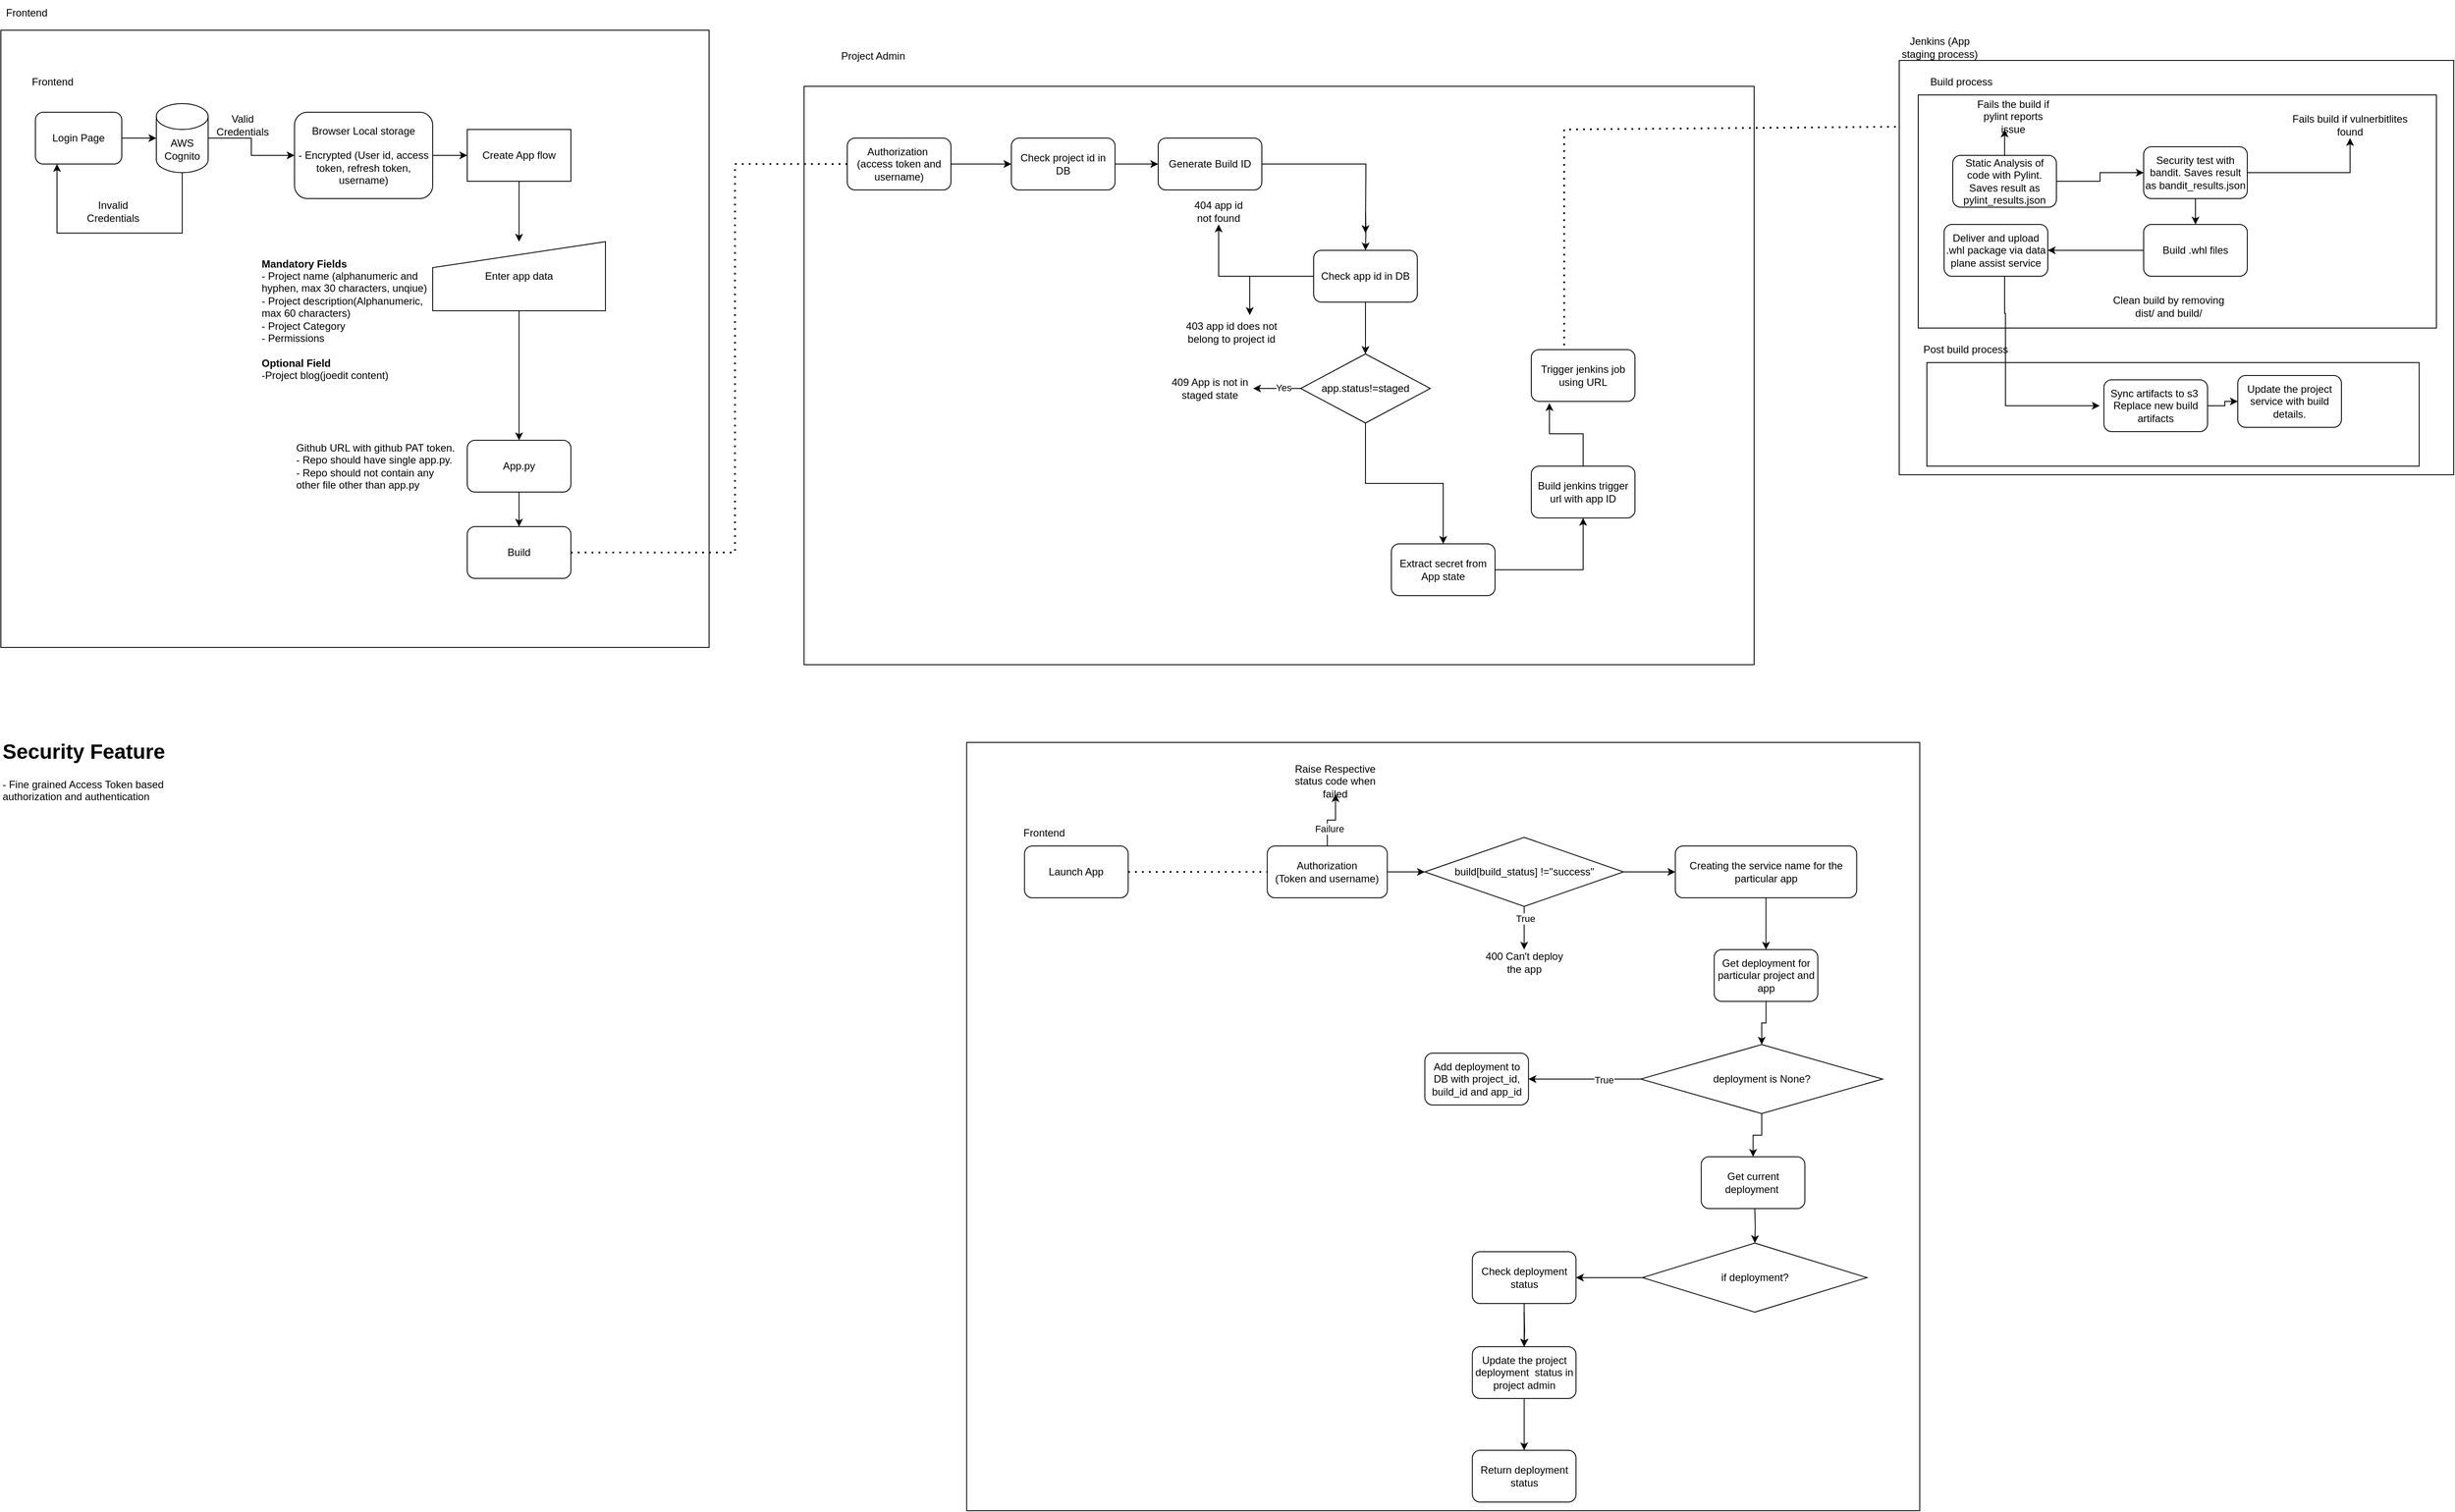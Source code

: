 <mxfile version="26.1.1">
  <diagram name="Page-1" id="04eZTmSLNJgUhnqo3_pa">
    <mxGraphModel grid="1" page="1" gridSize="10" guides="1" tooltips="1" connect="1" arrows="1" fold="1" pageScale="1" pageWidth="827" pageHeight="1169" math="0" shadow="0">
      <root>
        <mxCell id="0" />
        <mxCell id="1" parent="0" />
        <mxCell id="QvcRcpZz988IZ9j-JeaG-231" value="" style="rounded=0;whiteSpace=wrap;html=1;" vertex="1" parent="1">
          <mxGeometry x="1118.25" y="810" width="1103.5" height="890" as="geometry" />
        </mxCell>
        <mxCell id="QvcRcpZz988IZ9j-JeaG-230" value="" style="rounded=0;whiteSpace=wrap;html=1;" vertex="1" parent="1">
          <mxGeometry x="930" y="50" width="1100" height="670" as="geometry" />
        </mxCell>
        <mxCell id="QvcRcpZz988IZ9j-JeaG-80" value="" style="rounded=0;whiteSpace=wrap;html=1;" vertex="1" parent="1">
          <mxGeometry y="-15" width="820" height="715" as="geometry" />
        </mxCell>
        <mxCell id="QvcRcpZz988IZ9j-JeaG-77" value="" style="rounded=0;whiteSpace=wrap;html=1;" vertex="1" parent="1">
          <mxGeometry x="2198" y="20" width="642" height="480" as="geometry" />
        </mxCell>
        <mxCell id="QvcRcpZz988IZ9j-JeaG-73" value="" style="rounded=0;whiteSpace=wrap;html=1;" vertex="1" parent="1">
          <mxGeometry x="2220" y="60" width="600" height="270" as="geometry" />
        </mxCell>
        <mxCell id="QvcRcpZz988IZ9j-JeaG-71" value="" style="rounded=0;whiteSpace=wrap;html=1;" vertex="1" parent="1">
          <mxGeometry x="2230" y="370" width="570" height="120" as="geometry" />
        </mxCell>
        <mxCell id="bCO52bIQ9dE28dOcg5Y--2" value="Frontend" style="text;strokeColor=none;fillColor=none;align=left;verticalAlign=middle;spacingLeft=4;spacingRight=4;overflow=hidden;points=[[0,0.5],[1,0.5]];portConstraint=eastwest;rotatable=0;whiteSpace=wrap;html=1;" vertex="1" parent="1">
          <mxGeometry x="30" y="30" width="80" height="30" as="geometry" />
        </mxCell>
        <mxCell id="bCO52bIQ9dE28dOcg5Y--3" value="" style="edgeStyle=orthogonalEdgeStyle;rounded=0;orthogonalLoop=1;jettySize=auto;html=1;" edge="1" parent="1" source="bCO52bIQ9dE28dOcg5Y--4" target="bCO52bIQ9dE28dOcg5Y--7">
          <mxGeometry relative="1" as="geometry" />
        </mxCell>
        <mxCell id="bCO52bIQ9dE28dOcg5Y--4" value="Login Page" style="rounded=1;whiteSpace=wrap;html=1;" vertex="1" parent="1">
          <mxGeometry x="40" y="80" width="100" height="60" as="geometry" />
        </mxCell>
        <mxCell id="bCO52bIQ9dE28dOcg5Y--5" style="edgeStyle=orthogonalEdgeStyle;rounded=0;orthogonalLoop=1;jettySize=auto;html=1;entryX=0.25;entryY=1;entryDx=0;entryDy=0;" edge="1" parent="1" source="bCO52bIQ9dE28dOcg5Y--7" target="bCO52bIQ9dE28dOcg5Y--4">
          <mxGeometry relative="1" as="geometry">
            <Array as="points">
              <mxPoint x="210" y="220" />
              <mxPoint x="65" y="220" />
            </Array>
          </mxGeometry>
        </mxCell>
        <mxCell id="bCO52bIQ9dE28dOcg5Y--6" value="" style="edgeStyle=orthogonalEdgeStyle;rounded=0;orthogonalLoop=1;jettySize=auto;html=1;" edge="1" parent="1" source="bCO52bIQ9dE28dOcg5Y--7" target="bCO52bIQ9dE28dOcg5Y--9">
          <mxGeometry relative="1" as="geometry" />
        </mxCell>
        <mxCell id="bCO52bIQ9dE28dOcg5Y--7" value="AWS Cognito" style="shape=cylinder3;whiteSpace=wrap;html=1;boundedLbl=1;backgroundOutline=1;size=15;" vertex="1" parent="1">
          <mxGeometry x="180" y="70" width="60" height="80" as="geometry" />
        </mxCell>
        <mxCell id="bCO52bIQ9dE28dOcg5Y--8" value="" style="edgeStyle=orthogonalEdgeStyle;rounded=0;orthogonalLoop=1;jettySize=auto;html=1;" edge="1" parent="1" source="bCO52bIQ9dE28dOcg5Y--9" target="bCO52bIQ9dE28dOcg5Y--41">
          <mxGeometry relative="1" as="geometry">
            <mxPoint x="580" y="130" as="targetPoint" />
          </mxGeometry>
        </mxCell>
        <mxCell id="bCO52bIQ9dE28dOcg5Y--9" value="Browser Local storage&lt;br&gt;&lt;br&gt;- Encrypted (User id, access token, refresh token, username)" style="rounded=1;whiteSpace=wrap;html=1;" vertex="1" parent="1">
          <mxGeometry x="340" y="80" width="160" height="100" as="geometry" />
        </mxCell>
        <mxCell id="bCO52bIQ9dE28dOcg5Y--10" value="Invalid Credentials" style="text;html=1;align=center;verticalAlign=middle;whiteSpace=wrap;rounded=0;" vertex="1" parent="1">
          <mxGeometry x="100" y="180" width="60" height="30" as="geometry" />
        </mxCell>
        <mxCell id="bCO52bIQ9dE28dOcg5Y--11" value="Valid Credentials" style="text;html=1;align=center;verticalAlign=middle;whiteSpace=wrap;rounded=0;" vertex="1" parent="1">
          <mxGeometry x="250" y="80" width="60" height="30" as="geometry" />
        </mxCell>
        <mxCell id="bCO52bIQ9dE28dOcg5Y--43" style="edgeStyle=orthogonalEdgeStyle;rounded=0;orthogonalLoop=1;jettySize=auto;html=1;" edge="1" parent="1" source="bCO52bIQ9dE28dOcg5Y--41" target="bCO52bIQ9dE28dOcg5Y--44">
          <mxGeometry relative="1" as="geometry">
            <mxPoint x="600" y="230" as="targetPoint" />
          </mxGeometry>
        </mxCell>
        <mxCell id="bCO52bIQ9dE28dOcg5Y--41" value="Create App flow" style="rounded=0;whiteSpace=wrap;html=1;" vertex="1" parent="1">
          <mxGeometry x="540" y="100" width="120" height="60" as="geometry" />
        </mxCell>
        <mxCell id="bCO52bIQ9dE28dOcg5Y--46" style="edgeStyle=orthogonalEdgeStyle;rounded=0;orthogonalLoop=1;jettySize=auto;html=1;" edge="1" parent="1" source="bCO52bIQ9dE28dOcg5Y--44" target="bCO52bIQ9dE28dOcg5Y--47">
          <mxGeometry relative="1" as="geometry">
            <mxPoint x="600" y="460" as="targetPoint" />
          </mxGeometry>
        </mxCell>
        <mxCell id="bCO52bIQ9dE28dOcg5Y--44" value="Enter app data" style="shape=manualInput;whiteSpace=wrap;html=1;" vertex="1" parent="1">
          <mxGeometry x="500" y="230" width="200" height="80" as="geometry" />
        </mxCell>
        <mxCell id="bCO52bIQ9dE28dOcg5Y--45" value="&lt;b&gt;Mandatory Fields&lt;br&gt;&lt;/b&gt;- Project name (alphanumeric and hyphen, max 30 characters, unqiue)&lt;br&gt;- Project description(Alphanumeric, max 60 characters)&lt;br&gt;- Project Category&lt;br&gt;- Permissions&lt;br&gt;&lt;br&gt;&lt;b&gt;Optional Field&lt;br&gt;&lt;/b&gt;-Project blog(joedit content)" style="text;html=1;align=left;verticalAlign=middle;whiteSpace=wrap;rounded=0;" vertex="1" parent="1">
          <mxGeometry x="300" y="200" width="200" height="240" as="geometry" />
        </mxCell>
        <mxCell id="bCO52bIQ9dE28dOcg5Y--50" value="" style="edgeStyle=orthogonalEdgeStyle;rounded=0;orthogonalLoop=1;jettySize=auto;html=1;" edge="1" parent="1" source="bCO52bIQ9dE28dOcg5Y--47" target="bCO52bIQ9dE28dOcg5Y--49">
          <mxGeometry relative="1" as="geometry" />
        </mxCell>
        <mxCell id="bCO52bIQ9dE28dOcg5Y--47" value="App.py" style="rounded=1;whiteSpace=wrap;html=1;" vertex="1" parent="1">
          <mxGeometry x="540" y="460" width="120" height="60" as="geometry" />
        </mxCell>
        <mxCell id="bCO52bIQ9dE28dOcg5Y--48" value="Github URL with github PAT token.&lt;br&gt;- Repo should have single app.py.&lt;br&gt;&lt;div style=&quot;&quot;&gt;&lt;span style=&quot;background-color: initial;&quot;&gt;- Repo should not contain any other file other than app.py&lt;/span&gt;&lt;/div&gt;" style="text;html=1;align=left;verticalAlign=middle;whiteSpace=wrap;rounded=0;" vertex="1" parent="1">
          <mxGeometry x="340" y="440" width="190" height="100" as="geometry" />
        </mxCell>
        <mxCell id="bCO52bIQ9dE28dOcg5Y--49" value="Build" style="rounded=1;whiteSpace=wrap;html=1;" vertex="1" parent="1">
          <mxGeometry x="540" y="560" width="120" height="60" as="geometry" />
        </mxCell>
        <mxCell id="QvcRcpZz988IZ9j-JeaG-1" value="" style="edgeStyle=orthogonalEdgeStyle;rounded=0;orthogonalLoop=1;jettySize=auto;html=1;" edge="1" parent="1" source="bCO52bIQ9dE28dOcg5Y--51" target="bCO52bIQ9dE28dOcg5Y--52">
          <mxGeometry relative="1" as="geometry" />
        </mxCell>
        <mxCell id="bCO52bIQ9dE28dOcg5Y--51" value="Authorization&amp;nbsp;&lt;br&gt;(access token and username)" style="rounded=1;whiteSpace=wrap;html=1;" vertex="1" parent="1">
          <mxGeometry x="980" y="110" width="120" height="60" as="geometry" />
        </mxCell>
        <mxCell id="QvcRcpZz988IZ9j-JeaG-2" value="" style="edgeStyle=orthogonalEdgeStyle;rounded=0;orthogonalLoop=1;jettySize=auto;html=1;" edge="1" parent="1" source="bCO52bIQ9dE28dOcg5Y--52" target="bCO52bIQ9dE28dOcg5Y--53">
          <mxGeometry relative="1" as="geometry" />
        </mxCell>
        <mxCell id="bCO52bIQ9dE28dOcg5Y--52" value="Check project id in DB" style="rounded=1;whiteSpace=wrap;html=1;" vertex="1" parent="1">
          <mxGeometry x="1170" y="110" width="120" height="60" as="geometry" />
        </mxCell>
        <mxCell id="QvcRcpZz988IZ9j-JeaG-3" value="" style="edgeStyle=orthogonalEdgeStyle;rounded=0;orthogonalLoop=1;jettySize=auto;html=1;" edge="1" parent="1" source="bCO52bIQ9dE28dOcg5Y--53">
          <mxGeometry relative="1" as="geometry">
            <mxPoint x="1580" y="220" as="targetPoint" />
          </mxGeometry>
        </mxCell>
        <mxCell id="bCO52bIQ9dE28dOcg5Y--53" value="Generate Build ID" style="rounded=1;whiteSpace=wrap;html=1;" vertex="1" parent="1">
          <mxGeometry x="1340" y="110" width="120" height="60" as="geometry" />
        </mxCell>
        <mxCell id="bCO52bIQ9dE28dOcg5Y--60" value="" style="edgeStyle=orthogonalEdgeStyle;rounded=0;orthogonalLoop=1;jettySize=auto;html=1;" edge="1" parent="1" target="bCO52bIQ9dE28dOcg5Y--59">
          <mxGeometry relative="1" as="geometry">
            <mxPoint x="1580" y="195" as="sourcePoint" />
          </mxGeometry>
        </mxCell>
        <mxCell id="bCO52bIQ9dE28dOcg5Y--62" value="" style="edgeStyle=orthogonalEdgeStyle;rounded=0;orthogonalLoop=1;jettySize=auto;html=1;" edge="1" parent="1" source="bCO52bIQ9dE28dOcg5Y--59" target="bCO52bIQ9dE28dOcg5Y--61">
          <mxGeometry relative="1" as="geometry" />
        </mxCell>
        <mxCell id="bCO52bIQ9dE28dOcg5Y--67" style="edgeStyle=orthogonalEdgeStyle;rounded=0;orthogonalLoop=1;jettySize=auto;html=1;entryX=0.5;entryY=0;entryDx=0;entryDy=0;" edge="1" parent="1" source="bCO52bIQ9dE28dOcg5Y--59" target="bCO52bIQ9dE28dOcg5Y--66">
          <mxGeometry relative="1" as="geometry" />
        </mxCell>
        <mxCell id="bCO52bIQ9dE28dOcg5Y--59" value="Check app id in DB" style="rounded=1;whiteSpace=wrap;html=1;" vertex="1" parent="1">
          <mxGeometry x="1520" y="240" width="120" height="60" as="geometry" />
        </mxCell>
        <mxCell id="bCO52bIQ9dE28dOcg5Y--61" value="404 app id not found" style="text;html=1;align=center;verticalAlign=middle;whiteSpace=wrap;rounded=0;" vertex="1" parent="1">
          <mxGeometry x="1380" y="180" width="60" height="30" as="geometry" />
        </mxCell>
        <mxCell id="bCO52bIQ9dE28dOcg5Y--63" value="403 app id does not belong to project id" style="text;html=1;align=center;verticalAlign=middle;whiteSpace=wrap;rounded=0;" vertex="1" parent="1">
          <mxGeometry x="1370" y="320" width="110" height="30" as="geometry" />
        </mxCell>
        <mxCell id="bCO52bIQ9dE28dOcg5Y--65" style="edgeStyle=orthogonalEdgeStyle;rounded=0;orthogonalLoop=1;jettySize=auto;html=1;entryX=0.691;entryY=-0.167;entryDx=0;entryDy=0;entryPerimeter=0;" edge="1" parent="1" source="bCO52bIQ9dE28dOcg5Y--59" target="bCO52bIQ9dE28dOcg5Y--63">
          <mxGeometry relative="1" as="geometry" />
        </mxCell>
        <mxCell id="bCO52bIQ9dE28dOcg5Y--69" value="" style="edgeStyle=orthogonalEdgeStyle;rounded=0;orthogonalLoop=1;jettySize=auto;html=1;" edge="1" parent="1" source="bCO52bIQ9dE28dOcg5Y--66" target="bCO52bIQ9dE28dOcg5Y--68">
          <mxGeometry relative="1" as="geometry" />
        </mxCell>
        <mxCell id="bCO52bIQ9dE28dOcg5Y--70" value="Yes" style="edgeLabel;html=1;align=center;verticalAlign=middle;resizable=0;points=[];" vertex="1" connectable="0" parent="bCO52bIQ9dE28dOcg5Y--69">
          <mxGeometry x="-0.273" y="-1" relative="1" as="geometry">
            <mxPoint as="offset" />
          </mxGeometry>
        </mxCell>
        <mxCell id="bCO52bIQ9dE28dOcg5Y--73" value="" style="edgeStyle=orthogonalEdgeStyle;rounded=0;orthogonalLoop=1;jettySize=auto;html=1;" edge="1" parent="1" source="bCO52bIQ9dE28dOcg5Y--66" target="QvcRcpZz988IZ9j-JeaG-5">
          <mxGeometry relative="1" as="geometry">
            <mxPoint x="1580" y="470" as="targetPoint" />
          </mxGeometry>
        </mxCell>
        <mxCell id="bCO52bIQ9dE28dOcg5Y--66" value="app.status!=staged" style="rhombus;whiteSpace=wrap;html=1;" vertex="1" parent="1">
          <mxGeometry x="1505" y="360" width="150" height="80" as="geometry" />
        </mxCell>
        <mxCell id="bCO52bIQ9dE28dOcg5Y--68" value="409 App is not in staged state" style="text;html=1;align=center;verticalAlign=middle;whiteSpace=wrap;rounded=0;" vertex="1" parent="1">
          <mxGeometry x="1350" y="385" width="100" height="30" as="geometry" />
        </mxCell>
        <mxCell id="QvcRcpZz988IZ9j-JeaG-4" value="" style="endArrow=none;dashed=1;html=1;dashPattern=1 3;strokeWidth=2;rounded=0;exitX=1;exitY=0.5;exitDx=0;exitDy=0;entryX=0;entryY=0.5;entryDx=0;entryDy=0;" edge="1" parent="1" source="bCO52bIQ9dE28dOcg5Y--49" target="bCO52bIQ9dE28dOcg5Y--51">
          <mxGeometry width="50" height="50" relative="1" as="geometry">
            <mxPoint x="820" y="530" as="sourcePoint" />
            <mxPoint x="850" y="140" as="targetPoint" />
            <Array as="points">
              <mxPoint x="850" y="590" />
              <mxPoint x="850" y="140" />
            </Array>
          </mxGeometry>
        </mxCell>
        <mxCell id="QvcRcpZz988IZ9j-JeaG-227" value="" style="edgeStyle=orthogonalEdgeStyle;rounded=0;orthogonalLoop=1;jettySize=auto;html=1;" edge="1" parent="1" source="QvcRcpZz988IZ9j-JeaG-5" target="QvcRcpZz988IZ9j-JeaG-25">
          <mxGeometry relative="1" as="geometry" />
        </mxCell>
        <mxCell id="QvcRcpZz988IZ9j-JeaG-5" value="Extract secret from App state" style="rounded=1;whiteSpace=wrap;html=1;" vertex="1" parent="1">
          <mxGeometry x="1610" y="580" width="120" height="60" as="geometry" />
        </mxCell>
        <mxCell id="QvcRcpZz988IZ9j-JeaG-25" value="Build jenkins trigger url with app ID" style="rounded=1;whiteSpace=wrap;html=1;" vertex="1" parent="1">
          <mxGeometry x="1772" y="490" width="120" height="60" as="geometry" />
        </mxCell>
        <mxCell id="QvcRcpZz988IZ9j-JeaG-29" value="Trigger jenkins job using URL" style="rounded=1;whiteSpace=wrap;html=1;" vertex="1" parent="1">
          <mxGeometry x="1772" y="355" width="120" height="60" as="geometry" />
        </mxCell>
        <mxCell id="QvcRcpZz988IZ9j-JeaG-31" style="edgeStyle=orthogonalEdgeStyle;rounded=0;orthogonalLoop=1;jettySize=auto;html=1;entryX=0.175;entryY=1.034;entryDx=0;entryDy=0;entryPerimeter=0;" edge="1" parent="1" source="QvcRcpZz988IZ9j-JeaG-25" target="QvcRcpZz988IZ9j-JeaG-29">
          <mxGeometry relative="1" as="geometry" />
        </mxCell>
        <mxCell id="QvcRcpZz988IZ9j-JeaG-51" value="" style="edgeStyle=orthogonalEdgeStyle;rounded=0;orthogonalLoop=1;jettySize=auto;html=1;" edge="1" parent="1" source="QvcRcpZz988IZ9j-JeaG-49" target="QvcRcpZz988IZ9j-JeaG-50">
          <mxGeometry relative="1" as="geometry">
            <Array as="points">
              <mxPoint x="2320" y="120" />
              <mxPoint x="2320" y="120" />
            </Array>
          </mxGeometry>
        </mxCell>
        <mxCell id="QvcRcpZz988IZ9j-JeaG-59" value="" style="edgeStyle=orthogonalEdgeStyle;rounded=0;orthogonalLoop=1;jettySize=auto;html=1;" edge="1" parent="1" source="QvcRcpZz988IZ9j-JeaG-49" target="QvcRcpZz988IZ9j-JeaG-52">
          <mxGeometry relative="1" as="geometry" />
        </mxCell>
        <mxCell id="QvcRcpZz988IZ9j-JeaG-49" value="Static Analysis of code with Pylint. Saves result as pylint_results.json" style="rounded=1;whiteSpace=wrap;html=1;" vertex="1" parent="1">
          <mxGeometry x="2260" y="130" width="120" height="60" as="geometry" />
        </mxCell>
        <mxCell id="QvcRcpZz988IZ9j-JeaG-50" value="Fails the build if pylint reports issue" style="text;html=1;align=center;verticalAlign=middle;whiteSpace=wrap;rounded=0;" vertex="1" parent="1">
          <mxGeometry x="2280" y="70" width="100" height="30" as="geometry" />
        </mxCell>
        <mxCell id="QvcRcpZz988IZ9j-JeaG-54" value="" style="edgeStyle=orthogonalEdgeStyle;rounded=0;orthogonalLoop=1;jettySize=auto;html=1;" edge="1" parent="1" source="QvcRcpZz988IZ9j-JeaG-52" target="QvcRcpZz988IZ9j-JeaG-53">
          <mxGeometry relative="1" as="geometry" />
        </mxCell>
        <mxCell id="QvcRcpZz988IZ9j-JeaG-62" value="" style="edgeStyle=orthogonalEdgeStyle;rounded=0;orthogonalLoop=1;jettySize=auto;html=1;" edge="1" parent="1" source="QvcRcpZz988IZ9j-JeaG-52" target="QvcRcpZz988IZ9j-JeaG-60">
          <mxGeometry relative="1" as="geometry" />
        </mxCell>
        <mxCell id="QvcRcpZz988IZ9j-JeaG-52" value="Security test with bandit. Saves result as bandit_results.json" style="rounded=1;whiteSpace=wrap;html=1;" vertex="1" parent="1">
          <mxGeometry x="2481" y="120" width="120" height="60" as="geometry" />
        </mxCell>
        <mxCell id="QvcRcpZz988IZ9j-JeaG-53" value="Fails build if vulnerbitlites found" style="text;html=1;align=center;verticalAlign=middle;whiteSpace=wrap;rounded=0;" vertex="1" parent="1">
          <mxGeometry x="2650" y="80" width="140" height="30" as="geometry" />
        </mxCell>
        <mxCell id="QvcRcpZz988IZ9j-JeaG-67" value="" style="edgeStyle=orthogonalEdgeStyle;rounded=0;orthogonalLoop=1;jettySize=auto;html=1;" edge="1" parent="1" source="QvcRcpZz988IZ9j-JeaG-60" target="QvcRcpZz988IZ9j-JeaG-63">
          <mxGeometry relative="1" as="geometry" />
        </mxCell>
        <mxCell id="QvcRcpZz988IZ9j-JeaG-60" value="Build .whl files" style="rounded=1;whiteSpace=wrap;html=1;" vertex="1" parent="1">
          <mxGeometry x="2481" y="210" width="120" height="60" as="geometry" />
        </mxCell>
        <mxCell id="QvcRcpZz988IZ9j-JeaG-61" value="Clean build by removing dist/ and build/" style="text;html=1;align=center;verticalAlign=middle;whiteSpace=wrap;rounded=0;" vertex="1" parent="1">
          <mxGeometry x="2435" y="290" width="150" height="30" as="geometry" />
        </mxCell>
        <mxCell id="QvcRcpZz988IZ9j-JeaG-68" style="edgeStyle=orthogonalEdgeStyle;rounded=0;orthogonalLoop=1;jettySize=auto;html=1;entryX=0.351;entryY=0.417;entryDx=0;entryDy=0;entryPerimeter=0;" edge="1" parent="1" source="QvcRcpZz988IZ9j-JeaG-63" target="QvcRcpZz988IZ9j-JeaG-71">
          <mxGeometry relative="1" as="geometry">
            <mxPoint x="2320" y="385" as="targetPoint" />
            <Array as="points">
              <mxPoint x="2320" y="313" />
              <mxPoint x="2321" y="313" />
              <mxPoint x="2321" y="420" />
            </Array>
          </mxGeometry>
        </mxCell>
        <mxCell id="QvcRcpZz988IZ9j-JeaG-63" value="Deliver and upload .whl package via data plane assist service" style="rounded=1;whiteSpace=wrap;html=1;" vertex="1" parent="1">
          <mxGeometry x="2250" y="210" width="120" height="60" as="geometry" />
        </mxCell>
        <mxCell id="QvcRcpZz988IZ9j-JeaG-70" value="" style="edgeStyle=orthogonalEdgeStyle;rounded=0;orthogonalLoop=1;jettySize=auto;html=1;" edge="1" parent="1" source="QvcRcpZz988IZ9j-JeaG-65" target="QvcRcpZz988IZ9j-JeaG-66">
          <mxGeometry relative="1" as="geometry" />
        </mxCell>
        <mxCell id="QvcRcpZz988IZ9j-JeaG-65" value="Sync artifacts to s3&amp;nbsp;&lt;div&gt;Replace new build artifacts&lt;/div&gt;" style="rounded=1;whiteSpace=wrap;html=1;" vertex="1" parent="1">
          <mxGeometry x="2435" y="390" width="120" height="60" as="geometry" />
        </mxCell>
        <mxCell id="QvcRcpZz988IZ9j-JeaG-66" value="Update the project service with build details." style="rounded=1;whiteSpace=wrap;html=1;" vertex="1" parent="1">
          <mxGeometry x="2590" y="385" width="120" height="60" as="geometry" />
        </mxCell>
        <mxCell id="QvcRcpZz988IZ9j-JeaG-72" value="Post build process" style="text;html=1;align=center;verticalAlign=middle;whiteSpace=wrap;rounded=0;" vertex="1" parent="1">
          <mxGeometry x="2220" y="340" width="110" height="30" as="geometry" />
        </mxCell>
        <mxCell id="QvcRcpZz988IZ9j-JeaG-74" value="Build process" style="text;html=1;align=center;verticalAlign=middle;whiteSpace=wrap;rounded=0;" vertex="1" parent="1">
          <mxGeometry x="2220" y="30" width="100" height="30" as="geometry" />
        </mxCell>
        <mxCell id="QvcRcpZz988IZ9j-JeaG-78" value="Jenkins (App staging process)" style="text;html=1;align=center;verticalAlign=middle;whiteSpace=wrap;rounded=0;" vertex="1" parent="1">
          <mxGeometry x="2190" y="-10" width="110" height="30" as="geometry" />
        </mxCell>
        <mxCell id="QvcRcpZz988IZ9j-JeaG-81" value="Frontend" style="text;html=1;align=center;verticalAlign=middle;whiteSpace=wrap;rounded=0;" vertex="1" parent="1">
          <mxGeometry y="-50" width="60" height="30" as="geometry" />
        </mxCell>
        <mxCell id="QvcRcpZz988IZ9j-JeaG-82" value="Project Admin" style="text;html=1;align=center;verticalAlign=middle;whiteSpace=wrap;rounded=0;" vertex="1" parent="1">
          <mxGeometry x="960" width="100" height="30" as="geometry" />
        </mxCell>
        <mxCell id="QvcRcpZz988IZ9j-JeaG-84" value="Launch App" style="rounded=1;whiteSpace=wrap;html=1;" vertex="1" parent="1">
          <mxGeometry x="1185.25" y="930" width="120" height="60" as="geometry" />
        </mxCell>
        <mxCell id="QvcRcpZz988IZ9j-JeaG-87" value="" style="edgeStyle=orthogonalEdgeStyle;rounded=0;orthogonalLoop=1;jettySize=auto;html=1;" edge="1" parent="1" source="QvcRcpZz988IZ9j-JeaG-85" target="QvcRcpZz988IZ9j-JeaG-86">
          <mxGeometry relative="1" as="geometry" />
        </mxCell>
        <mxCell id="QvcRcpZz988IZ9j-JeaG-88" value="Failure" style="edgeLabel;html=1;align=center;verticalAlign=middle;resizable=0;points=[];" connectable="0" vertex="1" parent="QvcRcpZz988IZ9j-JeaG-87">
          <mxGeometry x="-0.403" y="-2" relative="1" as="geometry">
            <mxPoint as="offset" />
          </mxGeometry>
        </mxCell>
        <mxCell id="QvcRcpZz988IZ9j-JeaG-103" value="" style="edgeStyle=orthogonalEdgeStyle;rounded=0;orthogonalLoop=1;jettySize=auto;html=1;entryX=0;entryY=0.5;entryDx=0;entryDy=0;" edge="1" parent="1" source="QvcRcpZz988IZ9j-JeaG-85" target="QvcRcpZz988IZ9j-JeaG-106">
          <mxGeometry relative="1" as="geometry">
            <mxPoint x="1528.75" y="960" as="targetPoint" />
          </mxGeometry>
        </mxCell>
        <mxCell id="QvcRcpZz988IZ9j-JeaG-85" value="Authorization&lt;div&gt;(Token and username)&lt;/div&gt;" style="rounded=1;whiteSpace=wrap;html=1;" vertex="1" parent="1">
          <mxGeometry x="1466.25" y="930" width="139" height="60" as="geometry" />
        </mxCell>
        <mxCell id="QvcRcpZz988IZ9j-JeaG-86" value="Raise Respective status code when failed" style="text;html=1;align=center;verticalAlign=middle;whiteSpace=wrap;rounded=0;" vertex="1" parent="1">
          <mxGeometry x="1495.25" y="840" width="100" height="30" as="geometry" />
        </mxCell>
        <mxCell id="QvcRcpZz988IZ9j-JeaG-102" value="" style="endArrow=none;dashed=1;html=1;dashPattern=1 3;strokeWidth=2;rounded=0;exitX=1;exitY=0.5;exitDx=0;exitDy=0;" edge="1" parent="1" source="QvcRcpZz988IZ9j-JeaG-84" target="QvcRcpZz988IZ9j-JeaG-85">
          <mxGeometry width="50" height="50" relative="1" as="geometry">
            <mxPoint x="1545.25" y="1130" as="sourcePoint" />
            <mxPoint x="1595.25" y="1080" as="targetPoint" />
            <Array as="points">
              <mxPoint x="1385.25" y="960" />
            </Array>
          </mxGeometry>
        </mxCell>
        <mxCell id="QvcRcpZz988IZ9j-JeaG-108" value="" style="edgeStyle=orthogonalEdgeStyle;rounded=0;orthogonalLoop=1;jettySize=auto;html=1;" edge="1" parent="1" source="QvcRcpZz988IZ9j-JeaG-106" target="QvcRcpZz988IZ9j-JeaG-107">
          <mxGeometry relative="1" as="geometry" />
        </mxCell>
        <mxCell id="QvcRcpZz988IZ9j-JeaG-109" value="True" style="edgeLabel;html=1;align=center;verticalAlign=middle;resizable=0;points=[];" connectable="0" vertex="1" parent="QvcRcpZz988IZ9j-JeaG-108">
          <mxGeometry x="-0.466" y="1" relative="1" as="geometry">
            <mxPoint as="offset" />
          </mxGeometry>
        </mxCell>
        <mxCell id="QvcRcpZz988IZ9j-JeaG-113" value="" style="edgeStyle=orthogonalEdgeStyle;rounded=0;orthogonalLoop=1;jettySize=auto;html=1;" edge="1" parent="1" source="QvcRcpZz988IZ9j-JeaG-106" target="QvcRcpZz988IZ9j-JeaG-111">
          <mxGeometry relative="1" as="geometry" />
        </mxCell>
        <mxCell id="QvcRcpZz988IZ9j-JeaG-106" value="build[build_status] !=&quot;success&quot;" style="rhombus;whiteSpace=wrap;html=1;" vertex="1" parent="1">
          <mxGeometry x="1648.75" y="920" width="230" height="80" as="geometry" />
        </mxCell>
        <mxCell id="QvcRcpZz988IZ9j-JeaG-107" value="400 Can&#39;t deploy the app" style="text;html=1;align=center;verticalAlign=middle;whiteSpace=wrap;rounded=0;" vertex="1" parent="1">
          <mxGeometry x="1708.75" y="1050" width="110" height="30" as="geometry" />
        </mxCell>
        <mxCell id="QvcRcpZz988IZ9j-JeaG-114" value="" style="edgeStyle=orthogonalEdgeStyle;rounded=0;orthogonalLoop=1;jettySize=auto;html=1;" edge="1" parent="1" source="QvcRcpZz988IZ9j-JeaG-111" target="QvcRcpZz988IZ9j-JeaG-112">
          <mxGeometry relative="1" as="geometry" />
        </mxCell>
        <mxCell id="QvcRcpZz988IZ9j-JeaG-111" value="Creating the service name for the particular app" style="rounded=1;whiteSpace=wrap;html=1;" vertex="1" parent="1">
          <mxGeometry x="1938.75" y="930" width="210" height="60" as="geometry" />
        </mxCell>
        <mxCell id="QvcRcpZz988IZ9j-JeaG-116" value="" style="edgeStyle=orthogonalEdgeStyle;rounded=0;orthogonalLoop=1;jettySize=auto;html=1;" edge="1" parent="1" source="QvcRcpZz988IZ9j-JeaG-112" target="QvcRcpZz988IZ9j-JeaG-115">
          <mxGeometry relative="1" as="geometry" />
        </mxCell>
        <mxCell id="QvcRcpZz988IZ9j-JeaG-112" value="Get deployment for particular project and app" style="rounded=1;whiteSpace=wrap;html=1;" vertex="1" parent="1">
          <mxGeometry x="1983.75" y="1050" width="120" height="60" as="geometry" />
        </mxCell>
        <mxCell id="QvcRcpZz988IZ9j-JeaG-118" style="edgeStyle=orthogonalEdgeStyle;rounded=0;orthogonalLoop=1;jettySize=auto;html=1;entryX=1;entryY=0.5;entryDx=0;entryDy=0;" edge="1" parent="1" source="QvcRcpZz988IZ9j-JeaG-115" target="QvcRcpZz988IZ9j-JeaG-117">
          <mxGeometry relative="1" as="geometry" />
        </mxCell>
        <mxCell id="QvcRcpZz988IZ9j-JeaG-119" value="True" style="edgeLabel;html=1;align=center;verticalAlign=middle;resizable=0;points=[];" connectable="0" vertex="1" parent="QvcRcpZz988IZ9j-JeaG-118">
          <mxGeometry x="-0.331" y="1" relative="1" as="geometry">
            <mxPoint as="offset" />
          </mxGeometry>
        </mxCell>
        <mxCell id="QvcRcpZz988IZ9j-JeaG-135" value="" style="edgeStyle=orthogonalEdgeStyle;rounded=0;orthogonalLoop=1;jettySize=auto;html=1;" edge="1" parent="1" source="QvcRcpZz988IZ9j-JeaG-115" target="QvcRcpZz988IZ9j-JeaG-120">
          <mxGeometry relative="1" as="geometry" />
        </mxCell>
        <mxCell id="QvcRcpZz988IZ9j-JeaG-115" value="deployment is None?" style="rhombus;whiteSpace=wrap;html=1;" vertex="1" parent="1">
          <mxGeometry x="1898.75" y="1160" width="280" height="80" as="geometry" />
        </mxCell>
        <mxCell id="QvcRcpZz988IZ9j-JeaG-117" value="Add deployment to DB with project_id, build_id and app_id" style="rounded=1;whiteSpace=wrap;html=1;" vertex="1" parent="1">
          <mxGeometry x="1648.75" y="1170" width="120" height="60" as="geometry" />
        </mxCell>
        <mxCell id="QvcRcpZz988IZ9j-JeaG-120" value="Get current deployment&amp;nbsp;" style="rounded=1;whiteSpace=wrap;html=1;" vertex="1" parent="1">
          <mxGeometry x="1968.75" y="1290" width="120" height="60" as="geometry" />
        </mxCell>
        <mxCell id="QvcRcpZz988IZ9j-JeaG-159" value="" style="edgeStyle=orthogonalEdgeStyle;rounded=0;orthogonalLoop=1;jettySize=auto;html=1;" edge="1" parent="1" target="QvcRcpZz988IZ9j-JeaG-140">
          <mxGeometry relative="1" as="geometry">
            <mxPoint x="2030.75" y="1350" as="sourcePoint" />
          </mxGeometry>
        </mxCell>
        <mxCell id="QvcRcpZz988IZ9j-JeaG-142" value="" style="edgeStyle=orthogonalEdgeStyle;rounded=0;orthogonalLoop=1;jettySize=auto;html=1;" edge="1" parent="1" source="QvcRcpZz988IZ9j-JeaG-140" target="QvcRcpZz988IZ9j-JeaG-141">
          <mxGeometry relative="1" as="geometry" />
        </mxCell>
        <mxCell id="QvcRcpZz988IZ9j-JeaG-140" value="if deployment?" style="rhombus;whiteSpace=wrap;html=1;" vertex="1" parent="1">
          <mxGeometry x="1900.75" y="1390" width="260" height="80" as="geometry" />
        </mxCell>
        <mxCell id="QvcRcpZz988IZ9j-JeaG-226" value="" style="edgeStyle=orthogonalEdgeStyle;rounded=0;orthogonalLoop=1;jettySize=auto;html=1;" edge="1" parent="1" source="QvcRcpZz988IZ9j-JeaG-141" target="QvcRcpZz988IZ9j-JeaG-216">
          <mxGeometry relative="1" as="geometry" />
        </mxCell>
        <mxCell id="QvcRcpZz988IZ9j-JeaG-141" value="Check deployment status" style="rounded=1;whiteSpace=wrap;html=1;" vertex="1" parent="1">
          <mxGeometry x="1703.75" y="1400" width="120" height="60" as="geometry" />
        </mxCell>
        <mxCell id="QvcRcpZz988IZ9j-JeaG-218" value="" style="edgeStyle=orthogonalEdgeStyle;rounded=0;orthogonalLoop=1;jettySize=auto;html=1;" edge="1" parent="1" target="QvcRcpZz988IZ9j-JeaG-216">
          <mxGeometry relative="1" as="geometry">
            <mxPoint x="1763.75" y="1470" as="sourcePoint" />
          </mxGeometry>
        </mxCell>
        <mxCell id="QvcRcpZz988IZ9j-JeaG-219" value="" style="edgeStyle=orthogonalEdgeStyle;rounded=0;orthogonalLoop=1;jettySize=auto;html=1;" edge="1" parent="1" source="QvcRcpZz988IZ9j-JeaG-216" target="QvcRcpZz988IZ9j-JeaG-217">
          <mxGeometry relative="1" as="geometry" />
        </mxCell>
        <mxCell id="QvcRcpZz988IZ9j-JeaG-216" value="Update the project deployment&amp;nbsp; status in project admin" style="rounded=1;whiteSpace=wrap;html=1;" vertex="1" parent="1">
          <mxGeometry x="1703.75" y="1510" width="120" height="60" as="geometry" />
        </mxCell>
        <mxCell id="QvcRcpZz988IZ9j-JeaG-217" value="Return deployment status" style="rounded=1;whiteSpace=wrap;html=1;" vertex="1" parent="1">
          <mxGeometry x="1703.75" y="1630" width="120" height="60" as="geometry" />
        </mxCell>
        <mxCell id="QvcRcpZz988IZ9j-JeaG-223" value="Frontend" style="text;html=1;align=center;verticalAlign=middle;whiteSpace=wrap;rounded=0;" vertex="1" parent="1">
          <mxGeometry x="1178.25" y="900" width="60" height="30" as="geometry" />
        </mxCell>
        <mxCell id="QvcRcpZz988IZ9j-JeaG-225" value="&lt;h1 style=&quot;margin-top: 0px;&quot;&gt;Security Feature&lt;/h1&gt;&lt;p&gt;- Fine grained Access Token based authorization and authentication&lt;/p&gt;" style="text;html=1;whiteSpace=wrap;overflow=hidden;rounded=0;" vertex="1" parent="1">
          <mxGeometry y="800" width="200" height="230" as="geometry" />
        </mxCell>
        <mxCell id="QvcRcpZz988IZ9j-JeaG-229" value="" style="endArrow=none;dashed=1;html=1;dashPattern=1 3;strokeWidth=2;rounded=0;entryX=-0.004;entryY=0.16;entryDx=0;entryDy=0;entryPerimeter=0;" edge="1" parent="1" target="QvcRcpZz988IZ9j-JeaG-77">
          <mxGeometry width="50" height="50" relative="1" as="geometry">
            <mxPoint x="1810" y="350" as="sourcePoint" />
            <mxPoint x="1870" y="305" as="targetPoint" />
            <Array as="points">
              <mxPoint x="1810" y="100" />
            </Array>
          </mxGeometry>
        </mxCell>
      </root>
    </mxGraphModel>
  </diagram>
</mxfile>
